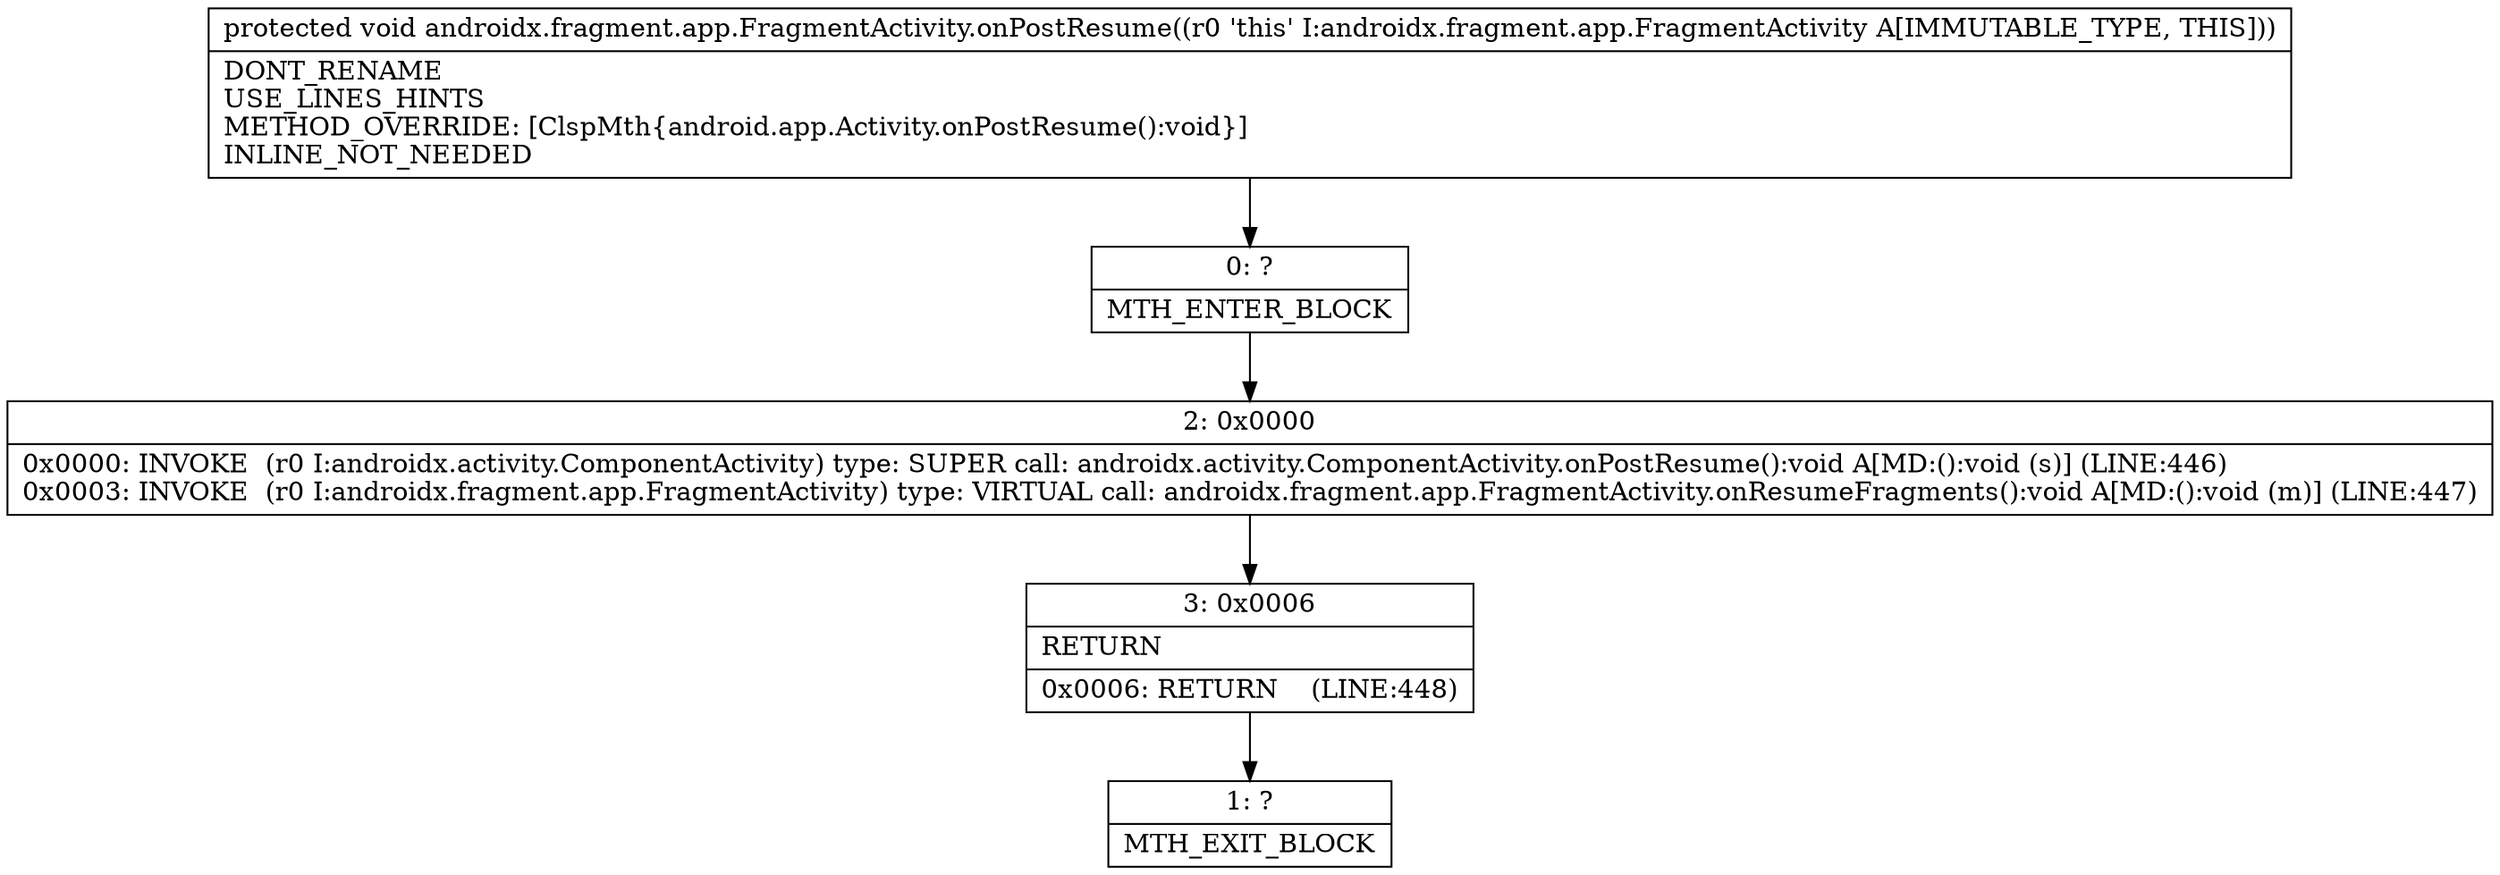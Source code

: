digraph "CFG forandroidx.fragment.app.FragmentActivity.onPostResume()V" {
Node_0 [shape=record,label="{0\:\ ?|MTH_ENTER_BLOCK\l}"];
Node_2 [shape=record,label="{2\:\ 0x0000|0x0000: INVOKE  (r0 I:androidx.activity.ComponentActivity) type: SUPER call: androidx.activity.ComponentActivity.onPostResume():void A[MD:():void (s)] (LINE:446)\l0x0003: INVOKE  (r0 I:androidx.fragment.app.FragmentActivity) type: VIRTUAL call: androidx.fragment.app.FragmentActivity.onResumeFragments():void A[MD:():void (m)] (LINE:447)\l}"];
Node_3 [shape=record,label="{3\:\ 0x0006|RETURN\l|0x0006: RETURN    (LINE:448)\l}"];
Node_1 [shape=record,label="{1\:\ ?|MTH_EXIT_BLOCK\l}"];
MethodNode[shape=record,label="{protected void androidx.fragment.app.FragmentActivity.onPostResume((r0 'this' I:androidx.fragment.app.FragmentActivity A[IMMUTABLE_TYPE, THIS]))  | DONT_RENAME\lUSE_LINES_HINTS\lMETHOD_OVERRIDE: [ClspMth\{android.app.Activity.onPostResume():void\}]\lINLINE_NOT_NEEDED\l}"];
MethodNode -> Node_0;Node_0 -> Node_2;
Node_2 -> Node_3;
Node_3 -> Node_1;
}

